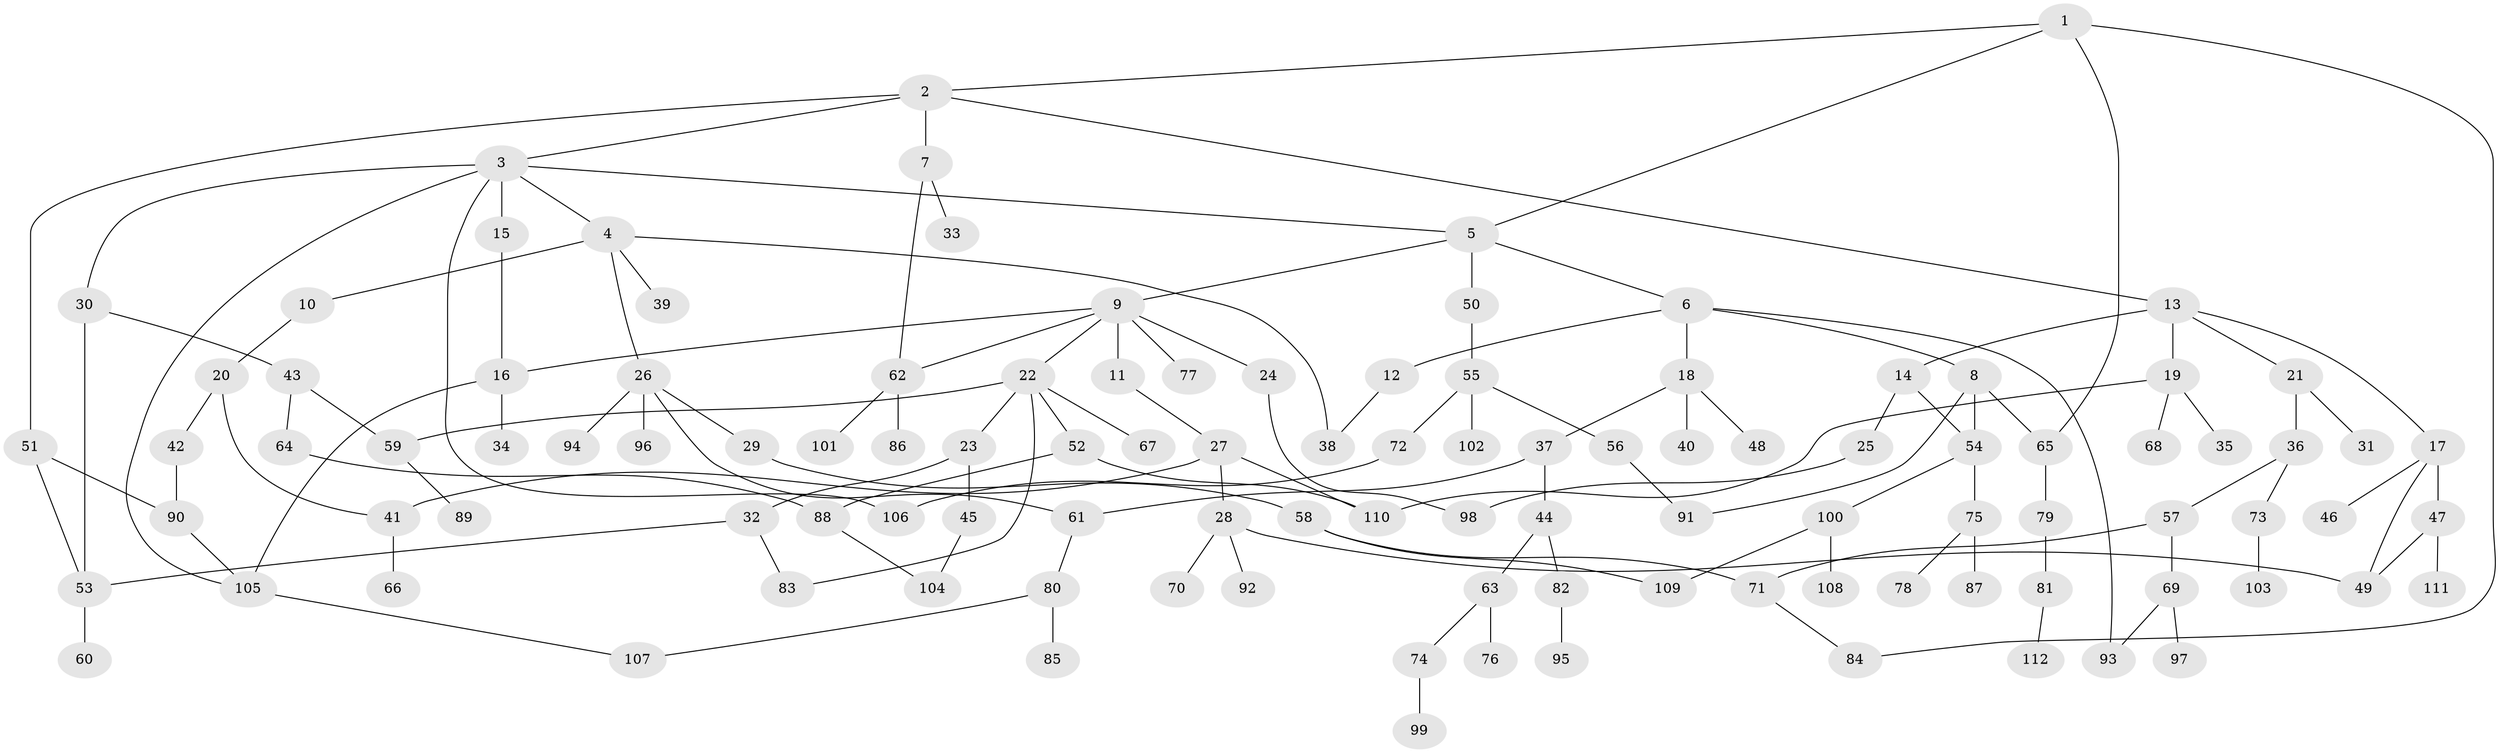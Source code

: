 // Generated by graph-tools (version 1.1) at 2025/25/03/09/25 03:25:25]
// undirected, 112 vertices, 140 edges
graph export_dot {
graph [start="1"]
  node [color=gray90,style=filled];
  1;
  2;
  3;
  4;
  5;
  6;
  7;
  8;
  9;
  10;
  11;
  12;
  13;
  14;
  15;
  16;
  17;
  18;
  19;
  20;
  21;
  22;
  23;
  24;
  25;
  26;
  27;
  28;
  29;
  30;
  31;
  32;
  33;
  34;
  35;
  36;
  37;
  38;
  39;
  40;
  41;
  42;
  43;
  44;
  45;
  46;
  47;
  48;
  49;
  50;
  51;
  52;
  53;
  54;
  55;
  56;
  57;
  58;
  59;
  60;
  61;
  62;
  63;
  64;
  65;
  66;
  67;
  68;
  69;
  70;
  71;
  72;
  73;
  74;
  75;
  76;
  77;
  78;
  79;
  80;
  81;
  82;
  83;
  84;
  85;
  86;
  87;
  88;
  89;
  90;
  91;
  92;
  93;
  94;
  95;
  96;
  97;
  98;
  99;
  100;
  101;
  102;
  103;
  104;
  105;
  106;
  107;
  108;
  109;
  110;
  111;
  112;
  1 -- 2;
  1 -- 5;
  1 -- 84;
  1 -- 65;
  2 -- 3;
  2 -- 7;
  2 -- 13;
  2 -- 51;
  3 -- 4;
  3 -- 15;
  3 -- 30;
  3 -- 5;
  3 -- 106;
  3 -- 105;
  4 -- 10;
  4 -- 26;
  4 -- 38;
  4 -- 39;
  5 -- 6;
  5 -- 9;
  5 -- 50;
  6 -- 8;
  6 -- 12;
  6 -- 18;
  6 -- 93;
  7 -- 33;
  7 -- 62;
  8 -- 65;
  8 -- 91;
  8 -- 54;
  9 -- 11;
  9 -- 22;
  9 -- 24;
  9 -- 62;
  9 -- 77;
  9 -- 16;
  10 -- 20;
  11 -- 27;
  12 -- 38;
  13 -- 14;
  13 -- 17;
  13 -- 19;
  13 -- 21;
  14 -- 25;
  14 -- 54;
  15 -- 16;
  16 -- 34;
  16 -- 105;
  17 -- 46;
  17 -- 47;
  17 -- 49;
  18 -- 37;
  18 -- 40;
  18 -- 48;
  19 -- 35;
  19 -- 68;
  19 -- 110;
  20 -- 42;
  20 -- 41;
  21 -- 31;
  21 -- 36;
  22 -- 23;
  22 -- 52;
  22 -- 67;
  22 -- 83;
  22 -- 59;
  23 -- 32;
  23 -- 45;
  24 -- 98;
  25 -- 98;
  26 -- 29;
  26 -- 61;
  26 -- 94;
  26 -- 96;
  27 -- 28;
  27 -- 41;
  27 -- 110;
  28 -- 49;
  28 -- 70;
  28 -- 92;
  29 -- 58;
  30 -- 43;
  30 -- 53;
  32 -- 83;
  32 -- 53;
  36 -- 57;
  36 -- 73;
  37 -- 44;
  37 -- 61;
  41 -- 66;
  42 -- 90;
  43 -- 59;
  43 -- 64;
  44 -- 63;
  44 -- 82;
  45 -- 104;
  47 -- 111;
  47 -- 49;
  50 -- 55;
  51 -- 90;
  51 -- 53;
  52 -- 110;
  52 -- 88;
  53 -- 60;
  54 -- 75;
  54 -- 100;
  55 -- 56;
  55 -- 72;
  55 -- 102;
  56 -- 91;
  57 -- 69;
  57 -- 71;
  58 -- 109;
  58 -- 71;
  59 -- 89;
  61 -- 80;
  62 -- 86;
  62 -- 101;
  63 -- 74;
  63 -- 76;
  64 -- 88;
  65 -- 79;
  69 -- 93;
  69 -- 97;
  71 -- 84;
  72 -- 106;
  73 -- 103;
  74 -- 99;
  75 -- 78;
  75 -- 87;
  79 -- 81;
  80 -- 85;
  80 -- 107;
  81 -- 112;
  82 -- 95;
  88 -- 104;
  90 -- 105;
  100 -- 108;
  100 -- 109;
  105 -- 107;
}
